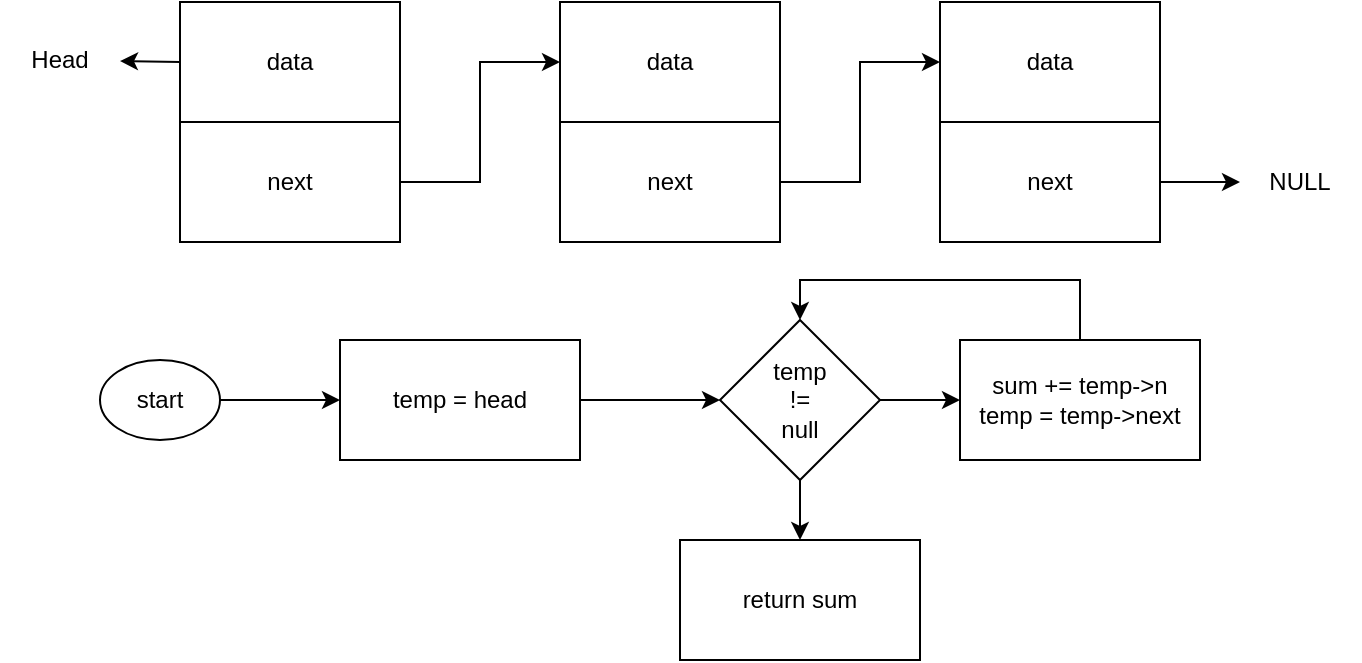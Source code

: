 <mxfile version="21.6.9" type="github">
  <diagram name="Page-1" id="RwzG8F_jagzH0iJOz5z6">
    <mxGraphModel dx="798" dy="569" grid="1" gridSize="10" guides="1" tooltips="1" connect="1" arrows="1" fold="1" page="1" pageScale="1" pageWidth="850" pageHeight="1100" math="0" shadow="0">
      <root>
        <mxCell id="0" />
        <mxCell id="1" parent="0" />
        <mxCell id="w0_bgwKmNAV_8Lpz-SP9-1" style="edgeStyle=orthogonalEdgeStyle;rounded=0;orthogonalLoop=1;jettySize=auto;html=1;exitX=1;exitY=0.5;exitDx=0;exitDy=0;entryX=0;entryY=0.5;entryDx=0;entryDy=0;" edge="1" parent="1" source="w0_bgwKmNAV_8Lpz-SP9-2" target="w0_bgwKmNAV_8Lpz-SP9-6">
          <mxGeometry relative="1" as="geometry" />
        </mxCell>
        <mxCell id="w0_bgwKmNAV_8Lpz-SP9-2" value="next" style="rounded=0;whiteSpace=wrap;html=1;" vertex="1" parent="1">
          <mxGeometry x="140" y="181" width="110" height="60" as="geometry" />
        </mxCell>
        <mxCell id="w0_bgwKmNAV_8Lpz-SP9-3" value="data" style="rounded=0;whiteSpace=wrap;html=1;" vertex="1" parent="1">
          <mxGeometry x="140" y="121" width="110" height="60" as="geometry" />
        </mxCell>
        <mxCell id="w0_bgwKmNAV_8Lpz-SP9-4" style="edgeStyle=orthogonalEdgeStyle;rounded=0;orthogonalLoop=1;jettySize=auto;html=1;exitX=1;exitY=0.5;exitDx=0;exitDy=0;entryX=0;entryY=0.5;entryDx=0;entryDy=0;" edge="1" parent="1" source="w0_bgwKmNAV_8Lpz-SP9-5" target="w0_bgwKmNAV_8Lpz-SP9-9">
          <mxGeometry relative="1" as="geometry" />
        </mxCell>
        <mxCell id="w0_bgwKmNAV_8Lpz-SP9-5" value="next" style="rounded=0;whiteSpace=wrap;html=1;" vertex="1" parent="1">
          <mxGeometry x="330" y="181" width="110" height="60" as="geometry" />
        </mxCell>
        <mxCell id="w0_bgwKmNAV_8Lpz-SP9-6" value="data" style="rounded=0;whiteSpace=wrap;html=1;" vertex="1" parent="1">
          <mxGeometry x="330" y="121" width="110" height="60" as="geometry" />
        </mxCell>
        <mxCell id="w0_bgwKmNAV_8Lpz-SP9-7" style="edgeStyle=orthogonalEdgeStyle;rounded=0;orthogonalLoop=1;jettySize=auto;html=1;exitX=1;exitY=0.5;exitDx=0;exitDy=0;" edge="1" parent="1" source="w0_bgwKmNAV_8Lpz-SP9-8" target="w0_bgwKmNAV_8Lpz-SP9-10">
          <mxGeometry relative="1" as="geometry">
            <mxPoint x="700" y="211" as="targetPoint" />
          </mxGeometry>
        </mxCell>
        <mxCell id="w0_bgwKmNAV_8Lpz-SP9-8" value="next" style="rounded=0;whiteSpace=wrap;html=1;" vertex="1" parent="1">
          <mxGeometry x="520" y="181" width="110" height="60" as="geometry" />
        </mxCell>
        <mxCell id="w0_bgwKmNAV_8Lpz-SP9-9" value="data" style="rounded=0;whiteSpace=wrap;html=1;" vertex="1" parent="1">
          <mxGeometry x="520" y="121" width="110" height="60" as="geometry" />
        </mxCell>
        <mxCell id="w0_bgwKmNAV_8Lpz-SP9-10" value="NULL" style="text;html=1;strokeColor=none;fillColor=none;align=center;verticalAlign=middle;whiteSpace=wrap;rounded=0;" vertex="1" parent="1">
          <mxGeometry x="670" y="196" width="60" height="30" as="geometry" />
        </mxCell>
        <mxCell id="w0_bgwKmNAV_8Lpz-SP9-11" value="" style="endArrow=classic;html=1;rounded=0;exitX=0;exitY=0.5;exitDx=0;exitDy=0;" edge="1" parent="1" source="w0_bgwKmNAV_8Lpz-SP9-3" target="w0_bgwKmNAV_8Lpz-SP9-12">
          <mxGeometry width="50" height="50" relative="1" as="geometry">
            <mxPoint x="380" y="270" as="sourcePoint" />
            <mxPoint x="80" y="150" as="targetPoint" />
          </mxGeometry>
        </mxCell>
        <mxCell id="w0_bgwKmNAV_8Lpz-SP9-12" value="Head" style="text;html=1;strokeColor=none;fillColor=none;align=center;verticalAlign=middle;whiteSpace=wrap;rounded=0;" vertex="1" parent="1">
          <mxGeometry x="50" y="135" width="60" height="30" as="geometry" />
        </mxCell>
        <mxCell id="w0_bgwKmNAV_8Lpz-SP9-18" style="edgeStyle=orthogonalEdgeStyle;rounded=0;orthogonalLoop=1;jettySize=auto;html=1;exitX=1;exitY=0.5;exitDx=0;exitDy=0;entryX=0;entryY=0.5;entryDx=0;entryDy=0;" edge="1" parent="1" source="w0_bgwKmNAV_8Lpz-SP9-13" target="w0_bgwKmNAV_8Lpz-SP9-15">
          <mxGeometry relative="1" as="geometry" />
        </mxCell>
        <mxCell id="w0_bgwKmNAV_8Lpz-SP9-13" value="start" style="ellipse;whiteSpace=wrap;html=1;" vertex="1" parent="1">
          <mxGeometry x="100" y="300" width="60" height="40" as="geometry" />
        </mxCell>
        <mxCell id="w0_bgwKmNAV_8Lpz-SP9-20" style="edgeStyle=orthogonalEdgeStyle;rounded=0;orthogonalLoop=1;jettySize=auto;html=1;exitX=1;exitY=0.5;exitDx=0;exitDy=0;entryX=0;entryY=0.5;entryDx=0;entryDy=0;" edge="1" parent="1" source="w0_bgwKmNAV_8Lpz-SP9-14" target="w0_bgwKmNAV_8Lpz-SP9-16">
          <mxGeometry relative="1" as="geometry" />
        </mxCell>
        <mxCell id="w0_bgwKmNAV_8Lpz-SP9-22" style="edgeStyle=orthogonalEdgeStyle;rounded=0;orthogonalLoop=1;jettySize=auto;html=1;exitX=0.5;exitY=1;exitDx=0;exitDy=0;entryX=0.5;entryY=0;entryDx=0;entryDy=0;" edge="1" parent="1" source="w0_bgwKmNAV_8Lpz-SP9-14" target="w0_bgwKmNAV_8Lpz-SP9-17">
          <mxGeometry relative="1" as="geometry" />
        </mxCell>
        <mxCell id="w0_bgwKmNAV_8Lpz-SP9-14" value="temp&lt;br&gt;!=&lt;br&gt;null" style="rhombus;whiteSpace=wrap;html=1;" vertex="1" parent="1">
          <mxGeometry x="410" y="280" width="80" height="80" as="geometry" />
        </mxCell>
        <mxCell id="w0_bgwKmNAV_8Lpz-SP9-19" style="edgeStyle=orthogonalEdgeStyle;rounded=0;orthogonalLoop=1;jettySize=auto;html=1;exitX=1;exitY=0.5;exitDx=0;exitDy=0;entryX=0;entryY=0.5;entryDx=0;entryDy=0;" edge="1" parent="1" source="w0_bgwKmNAV_8Lpz-SP9-15" target="w0_bgwKmNAV_8Lpz-SP9-14">
          <mxGeometry relative="1" as="geometry" />
        </mxCell>
        <mxCell id="w0_bgwKmNAV_8Lpz-SP9-15" value="temp = head" style="rounded=0;whiteSpace=wrap;html=1;" vertex="1" parent="1">
          <mxGeometry x="220" y="290" width="120" height="60" as="geometry" />
        </mxCell>
        <mxCell id="w0_bgwKmNAV_8Lpz-SP9-23" style="edgeStyle=orthogonalEdgeStyle;rounded=0;orthogonalLoop=1;jettySize=auto;html=1;exitX=0.5;exitY=0;exitDx=0;exitDy=0;entryX=0.5;entryY=0;entryDx=0;entryDy=0;" edge="1" parent="1" source="w0_bgwKmNAV_8Lpz-SP9-16" target="w0_bgwKmNAV_8Lpz-SP9-14">
          <mxGeometry relative="1" as="geometry">
            <Array as="points">
              <mxPoint x="590" y="260" />
              <mxPoint x="450" y="260" />
            </Array>
          </mxGeometry>
        </mxCell>
        <mxCell id="w0_bgwKmNAV_8Lpz-SP9-16" value="sum += temp-&amp;gt;n&lt;br&gt;temp = temp-&amp;gt;next" style="rounded=0;whiteSpace=wrap;html=1;" vertex="1" parent="1">
          <mxGeometry x="530" y="290" width="120" height="60" as="geometry" />
        </mxCell>
        <mxCell id="w0_bgwKmNAV_8Lpz-SP9-17" value="return sum" style="rounded=0;whiteSpace=wrap;html=1;" vertex="1" parent="1">
          <mxGeometry x="390" y="390" width="120" height="60" as="geometry" />
        </mxCell>
      </root>
    </mxGraphModel>
  </diagram>
</mxfile>
